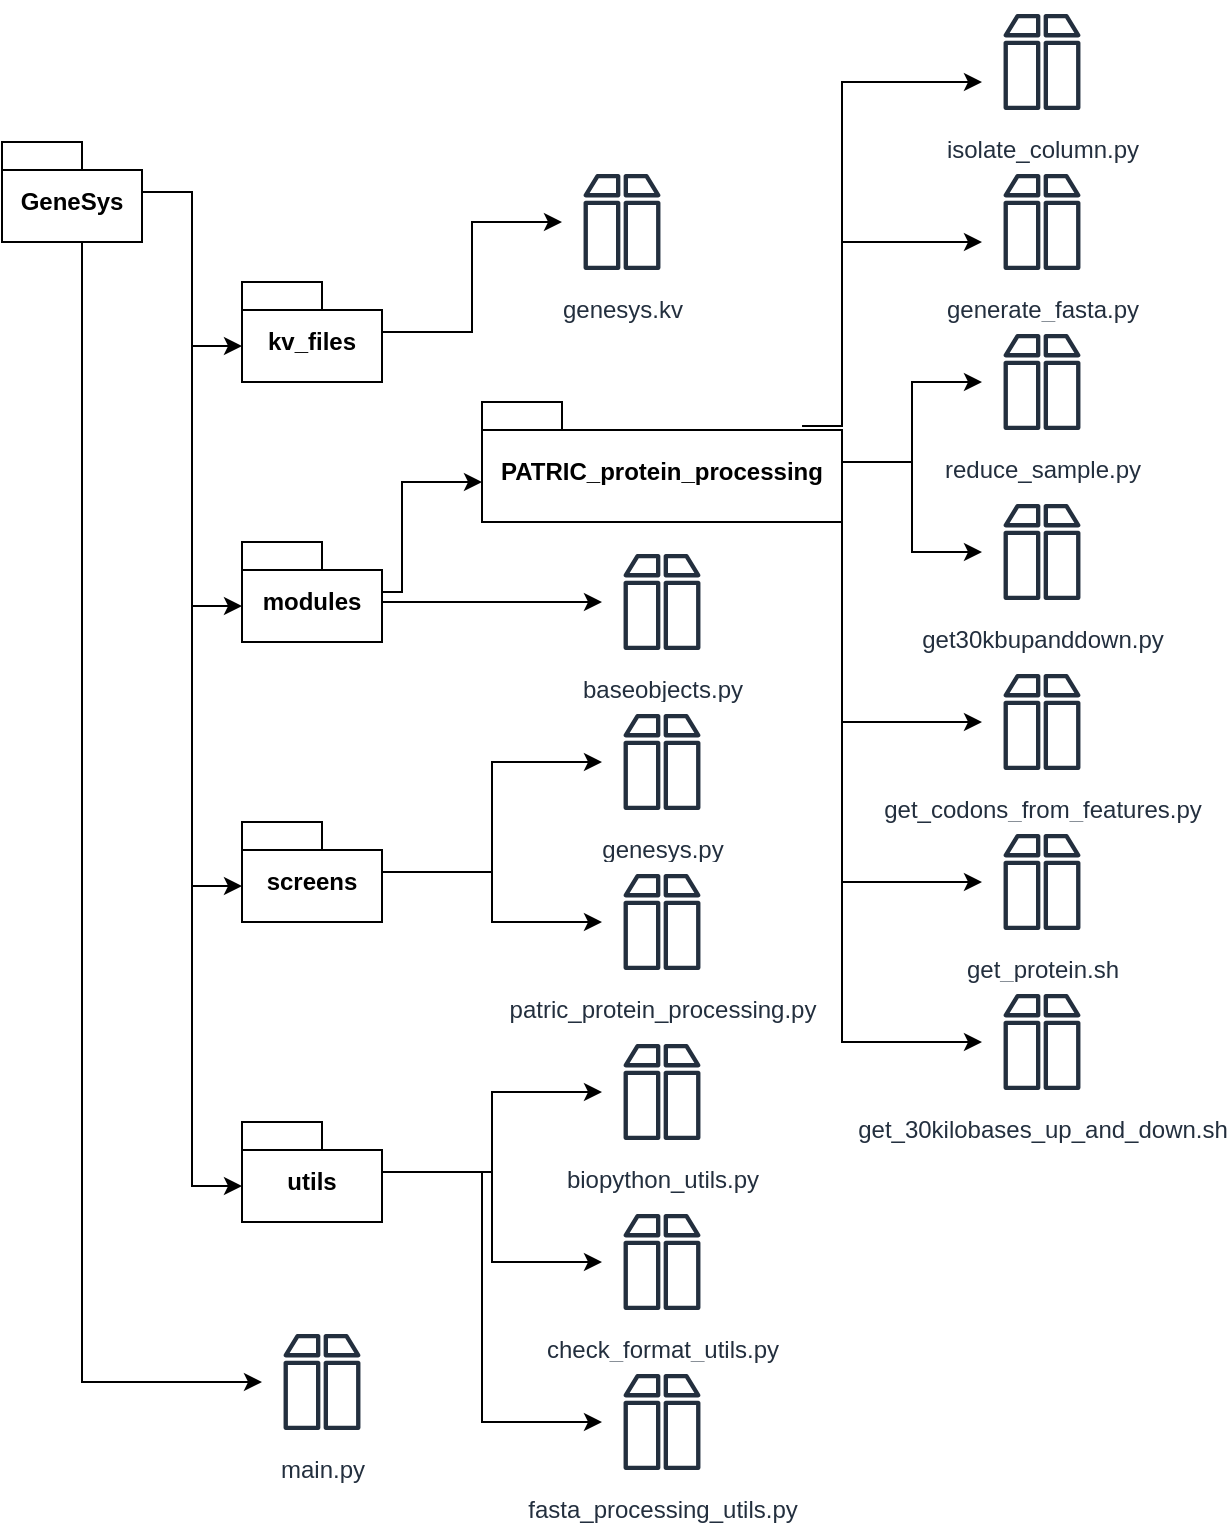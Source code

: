<mxfile version="24.7.7">
  <diagram name="Página-1" id="bTVbce5UXaawZTKoMy5Q">
    <mxGraphModel dx="1002" dy="579" grid="1" gridSize="10" guides="1" tooltips="1" connect="1" arrows="1" fold="1" page="1" pageScale="1" pageWidth="827" pageHeight="1169" math="0" shadow="0">
      <root>
        <mxCell id="0" />
        <mxCell id="1" parent="0" />
        <mxCell id="QzpNQK9qibOXROxECk2D-12" style="edgeStyle=orthogonalEdgeStyle;rounded=0;orthogonalLoop=1;jettySize=auto;html=1;" edge="1" parent="1" target="QzpNQK9qibOXROxECk2D-7">
          <mxGeometry relative="1" as="geometry">
            <mxPoint x="180" y="100" as="sourcePoint" />
            <mxPoint x="235" y="580" as="targetPoint" />
            <Array as="points">
              <mxPoint x="200" y="100" />
              <mxPoint x="200" y="700" />
            </Array>
          </mxGeometry>
        </mxCell>
        <mxCell id="QzpNQK9qibOXROxECk2D-1" value="GeneSys" style="shape=folder;fontStyle=1;spacingTop=10;tabWidth=40;tabHeight=14;tabPosition=left;html=1;whiteSpace=wrap;" vertex="1" parent="1">
          <mxGeometry x="160" y="80" width="70" height="50" as="geometry" />
        </mxCell>
        <mxCell id="QzpNQK9qibOXROxECk2D-2" value="genesys.kv" style="sketch=0;outlineConnect=0;fontColor=#232F3E;gradientColor=none;strokeColor=#232F3E;fillColor=#ffffff;dashed=0;verticalLabelPosition=bottom;verticalAlign=top;align=center;html=1;fontSize=12;fontStyle=0;aspect=fixed;shape=mxgraph.aws4.resourceIcon;resIcon=mxgraph.aws4.archive;" vertex="1" parent="1">
          <mxGeometry x="440" y="90" width="60" height="60" as="geometry" />
        </mxCell>
        <mxCell id="QzpNQK9qibOXROxECk2D-13" style="edgeStyle=orthogonalEdgeStyle;rounded=0;orthogonalLoop=1;jettySize=auto;html=1;" edge="1" parent="1" source="QzpNQK9qibOXROxECk2D-3" target="QzpNQK9qibOXROxECk2D-2">
          <mxGeometry relative="1" as="geometry" />
        </mxCell>
        <mxCell id="QzpNQK9qibOXROxECk2D-3" value="&lt;div&gt;kv_files&lt;/div&gt;" style="shape=folder;fontStyle=1;spacingTop=10;tabWidth=40;tabHeight=14;tabPosition=left;html=1;whiteSpace=wrap;" vertex="1" parent="1">
          <mxGeometry x="280" y="150" width="70" height="50" as="geometry" />
        </mxCell>
        <mxCell id="QzpNQK9qibOXROxECk2D-16" style="edgeStyle=orthogonalEdgeStyle;rounded=0;orthogonalLoop=1;jettySize=auto;html=1;" edge="1" parent="1" source="QzpNQK9qibOXROxECk2D-4" target="QzpNQK9qibOXROxECk2D-14">
          <mxGeometry relative="1" as="geometry">
            <Array as="points">
              <mxPoint x="360" y="305" />
              <mxPoint x="360" y="250" />
            </Array>
          </mxGeometry>
        </mxCell>
        <mxCell id="QzpNQK9qibOXROxECk2D-17" style="edgeStyle=orthogonalEdgeStyle;rounded=0;orthogonalLoop=1;jettySize=auto;html=1;" edge="1" parent="1" source="QzpNQK9qibOXROxECk2D-4" target="QzpNQK9qibOXROxECk2D-15">
          <mxGeometry relative="1" as="geometry">
            <Array as="points">
              <mxPoint x="380" y="310" />
              <mxPoint x="380" y="310" />
            </Array>
          </mxGeometry>
        </mxCell>
        <mxCell id="QzpNQK9qibOXROxECk2D-4" value="modules" style="shape=folder;fontStyle=1;spacingTop=10;tabWidth=40;tabHeight=14;tabPosition=left;html=1;whiteSpace=wrap;" vertex="1" parent="1">
          <mxGeometry x="280" y="280" width="70" height="50" as="geometry" />
        </mxCell>
        <mxCell id="QzpNQK9qibOXROxECk2D-36" style="edgeStyle=orthogonalEdgeStyle;rounded=0;orthogonalLoop=1;jettySize=auto;html=1;" edge="1" parent="1" source="QzpNQK9qibOXROxECk2D-5" target="QzpNQK9qibOXROxECk2D-34">
          <mxGeometry relative="1" as="geometry" />
        </mxCell>
        <mxCell id="QzpNQK9qibOXROxECk2D-37" style="edgeStyle=orthogonalEdgeStyle;rounded=0;orthogonalLoop=1;jettySize=auto;html=1;" edge="1" parent="1" source="QzpNQK9qibOXROxECk2D-5" target="QzpNQK9qibOXROxECk2D-35">
          <mxGeometry relative="1" as="geometry" />
        </mxCell>
        <mxCell id="QzpNQK9qibOXROxECk2D-5" value="screens" style="shape=folder;fontStyle=1;spacingTop=10;tabWidth=40;tabHeight=14;tabPosition=left;html=1;whiteSpace=wrap;" vertex="1" parent="1">
          <mxGeometry x="280" y="420" width="70" height="50" as="geometry" />
        </mxCell>
        <mxCell id="QzpNQK9qibOXROxECk2D-41" style="edgeStyle=orthogonalEdgeStyle;rounded=0;orthogonalLoop=1;jettySize=auto;html=1;" edge="1" parent="1" source="QzpNQK9qibOXROxECk2D-6" target="QzpNQK9qibOXROxECk2D-38">
          <mxGeometry relative="1" as="geometry" />
        </mxCell>
        <mxCell id="QzpNQK9qibOXROxECk2D-42" style="edgeStyle=orthogonalEdgeStyle;rounded=0;orthogonalLoop=1;jettySize=auto;html=1;" edge="1" parent="1" source="QzpNQK9qibOXROxECk2D-6" target="QzpNQK9qibOXROxECk2D-39">
          <mxGeometry relative="1" as="geometry" />
        </mxCell>
        <mxCell id="QzpNQK9qibOXROxECk2D-45" style="edgeStyle=orthogonalEdgeStyle;rounded=0;orthogonalLoop=1;jettySize=auto;html=1;" edge="1" parent="1" source="QzpNQK9qibOXROxECk2D-6" target="QzpNQK9qibOXROxECk2D-40">
          <mxGeometry relative="1" as="geometry">
            <Array as="points">
              <mxPoint x="400" y="595" />
              <mxPoint x="400" y="720" />
            </Array>
          </mxGeometry>
        </mxCell>
        <mxCell id="QzpNQK9qibOXROxECk2D-6" value="utils" style="shape=folder;fontStyle=1;spacingTop=10;tabWidth=40;tabHeight=14;tabPosition=left;html=1;whiteSpace=wrap;" vertex="1" parent="1">
          <mxGeometry x="280" y="570" width="70" height="50" as="geometry" />
        </mxCell>
        <mxCell id="QzpNQK9qibOXROxECk2D-7" value="&lt;div&gt;main.py&lt;/div&gt;" style="sketch=0;outlineConnect=0;fontColor=#232F3E;gradientColor=none;strokeColor=#232F3E;fillColor=#ffffff;dashed=0;verticalLabelPosition=bottom;verticalAlign=top;align=center;html=1;fontSize=12;fontStyle=0;aspect=fixed;shape=mxgraph.aws4.resourceIcon;resIcon=mxgraph.aws4.archive;" vertex="1" parent="1">
          <mxGeometry x="290" y="670" width="60" height="60" as="geometry" />
        </mxCell>
        <mxCell id="QzpNQK9qibOXROxECk2D-8" style="edgeStyle=orthogonalEdgeStyle;rounded=0;orthogonalLoop=1;jettySize=auto;html=1;entryX=0;entryY=0;entryDx=0;entryDy=32;entryPerimeter=0;" edge="1" parent="1" source="QzpNQK9qibOXROxECk2D-1" target="QzpNQK9qibOXROxECk2D-3">
          <mxGeometry relative="1" as="geometry" />
        </mxCell>
        <mxCell id="QzpNQK9qibOXROxECk2D-9" style="edgeStyle=orthogonalEdgeStyle;rounded=0;orthogonalLoop=1;jettySize=auto;html=1;entryX=0;entryY=0;entryDx=0;entryDy=32;entryPerimeter=0;" edge="1" parent="1" source="QzpNQK9qibOXROxECk2D-1" target="QzpNQK9qibOXROxECk2D-4">
          <mxGeometry relative="1" as="geometry" />
        </mxCell>
        <mxCell id="QzpNQK9qibOXROxECk2D-10" style="edgeStyle=orthogonalEdgeStyle;rounded=0;orthogonalLoop=1;jettySize=auto;html=1;entryX=0;entryY=0;entryDx=0;entryDy=32;entryPerimeter=0;" edge="1" parent="1" source="QzpNQK9qibOXROxECk2D-1" target="QzpNQK9qibOXROxECk2D-5">
          <mxGeometry relative="1" as="geometry" />
        </mxCell>
        <mxCell id="QzpNQK9qibOXROxECk2D-11" style="edgeStyle=orthogonalEdgeStyle;rounded=0;orthogonalLoop=1;jettySize=auto;html=1;entryX=0;entryY=0;entryDx=0;entryDy=32;entryPerimeter=0;" edge="1" parent="1" source="QzpNQK9qibOXROxECk2D-1" target="QzpNQK9qibOXROxECk2D-6">
          <mxGeometry relative="1" as="geometry" />
        </mxCell>
        <mxCell id="QzpNQK9qibOXROxECk2D-26" style="edgeStyle=orthogonalEdgeStyle;rounded=0;orthogonalLoop=1;jettySize=auto;html=1;exitX=0.889;exitY=0.2;exitDx=0;exitDy=0;exitPerimeter=0;" edge="1" parent="1" source="QzpNQK9qibOXROxECk2D-14" target="QzpNQK9qibOXROxECk2D-24">
          <mxGeometry relative="1" as="geometry">
            <Array as="points">
              <mxPoint x="580" y="222" />
              <mxPoint x="580" y="50" />
            </Array>
          </mxGeometry>
        </mxCell>
        <mxCell id="QzpNQK9qibOXROxECk2D-27" style="edgeStyle=orthogonalEdgeStyle;rounded=0;orthogonalLoop=1;jettySize=auto;html=1;" edge="1" parent="1" source="QzpNQK9qibOXROxECk2D-14" target="QzpNQK9qibOXROxECk2D-18">
          <mxGeometry relative="1" as="geometry">
            <Array as="points">
              <mxPoint x="580" y="130" />
            </Array>
          </mxGeometry>
        </mxCell>
        <mxCell id="QzpNQK9qibOXROxECk2D-28" style="edgeStyle=orthogonalEdgeStyle;rounded=0;orthogonalLoop=1;jettySize=auto;html=1;" edge="1" parent="1" source="QzpNQK9qibOXROxECk2D-14" target="QzpNQK9qibOXROxECk2D-19">
          <mxGeometry relative="1" as="geometry" />
        </mxCell>
        <mxCell id="QzpNQK9qibOXROxECk2D-29" style="edgeStyle=orthogonalEdgeStyle;rounded=0;orthogonalLoop=1;jettySize=auto;html=1;" edge="1" parent="1" source="QzpNQK9qibOXROxECk2D-14" target="QzpNQK9qibOXROxECk2D-20">
          <mxGeometry relative="1" as="geometry" />
        </mxCell>
        <mxCell id="QzpNQK9qibOXROxECk2D-30" style="edgeStyle=orthogonalEdgeStyle;rounded=0;orthogonalLoop=1;jettySize=auto;html=1;" edge="1" parent="1" source="QzpNQK9qibOXROxECk2D-14" target="QzpNQK9qibOXROxECk2D-21">
          <mxGeometry relative="1" as="geometry">
            <Array as="points">
              <mxPoint x="580" y="370" />
            </Array>
          </mxGeometry>
        </mxCell>
        <mxCell id="QzpNQK9qibOXROxECk2D-31" style="edgeStyle=orthogonalEdgeStyle;rounded=0;orthogonalLoop=1;jettySize=auto;html=1;" edge="1" parent="1" source="QzpNQK9qibOXROxECk2D-14" target="QzpNQK9qibOXROxECk2D-22">
          <mxGeometry relative="1" as="geometry">
            <Array as="points">
              <mxPoint x="580" y="450" />
            </Array>
          </mxGeometry>
        </mxCell>
        <mxCell id="QzpNQK9qibOXROxECk2D-33" style="edgeStyle=orthogonalEdgeStyle;rounded=0;orthogonalLoop=1;jettySize=auto;html=1;" edge="1" parent="1" source="QzpNQK9qibOXROxECk2D-14" target="QzpNQK9qibOXROxECk2D-23">
          <mxGeometry relative="1" as="geometry">
            <Array as="points">
              <mxPoint x="580" y="530" />
            </Array>
          </mxGeometry>
        </mxCell>
        <mxCell id="QzpNQK9qibOXROxECk2D-14" value="PATRIC_protein_processing" style="shape=folder;fontStyle=1;spacingTop=10;tabWidth=40;tabHeight=14;tabPosition=left;html=1;whiteSpace=wrap;" vertex="1" parent="1">
          <mxGeometry x="400" y="210" width="180" height="60" as="geometry" />
        </mxCell>
        <mxCell id="QzpNQK9qibOXROxECk2D-15" value="baseobjects.py" style="sketch=0;outlineConnect=0;fontColor=#232F3E;gradientColor=none;strokeColor=#232F3E;fillColor=#ffffff;dashed=0;verticalLabelPosition=bottom;verticalAlign=top;align=center;html=1;fontSize=12;fontStyle=0;aspect=fixed;shape=mxgraph.aws4.resourceIcon;resIcon=mxgraph.aws4.archive;" vertex="1" parent="1">
          <mxGeometry x="460" y="280" width="60" height="60" as="geometry" />
        </mxCell>
        <mxCell id="QzpNQK9qibOXROxECk2D-18" value="generate_fasta.py" style="sketch=0;outlineConnect=0;fontColor=#232F3E;gradientColor=none;strokeColor=#232F3E;fillColor=#ffffff;dashed=0;verticalLabelPosition=bottom;verticalAlign=top;align=center;html=1;fontSize=12;fontStyle=0;aspect=fixed;shape=mxgraph.aws4.resourceIcon;resIcon=mxgraph.aws4.archive;" vertex="1" parent="1">
          <mxGeometry x="650" y="90" width="60" height="60" as="geometry" />
        </mxCell>
        <mxCell id="QzpNQK9qibOXROxECk2D-19" value="reduce_sample.py" style="sketch=0;outlineConnect=0;fontColor=#232F3E;gradientColor=none;strokeColor=#232F3E;fillColor=#ffffff;dashed=0;verticalLabelPosition=bottom;verticalAlign=top;align=center;html=1;fontSize=12;fontStyle=0;aspect=fixed;shape=mxgraph.aws4.resourceIcon;resIcon=mxgraph.aws4.archive;" vertex="1" parent="1">
          <mxGeometry x="650" y="170" width="60" height="60" as="geometry" />
        </mxCell>
        <mxCell id="QzpNQK9qibOXROxECk2D-20" value="get30kbupanddown.py" style="sketch=0;outlineConnect=0;fontColor=#232F3E;gradientColor=none;strokeColor=#232F3E;fillColor=#ffffff;dashed=0;verticalLabelPosition=bottom;verticalAlign=top;align=center;html=1;fontSize=12;fontStyle=0;aspect=fixed;shape=mxgraph.aws4.resourceIcon;resIcon=mxgraph.aws4.archive;" vertex="1" parent="1">
          <mxGeometry x="650" y="255" width="60" height="60" as="geometry" />
        </mxCell>
        <mxCell id="QzpNQK9qibOXROxECk2D-21" value="get_codons_from_features.py" style="sketch=0;outlineConnect=0;fontColor=#232F3E;gradientColor=none;strokeColor=#232F3E;fillColor=#ffffff;dashed=0;verticalLabelPosition=bottom;verticalAlign=top;align=center;html=1;fontSize=12;fontStyle=0;aspect=fixed;shape=mxgraph.aws4.resourceIcon;resIcon=mxgraph.aws4.archive;" vertex="1" parent="1">
          <mxGeometry x="650" y="340" width="60" height="60" as="geometry" />
        </mxCell>
        <mxCell id="QzpNQK9qibOXROxECk2D-22" value="get_protein.sh" style="sketch=0;outlineConnect=0;fontColor=#232F3E;gradientColor=none;strokeColor=#232F3E;fillColor=#ffffff;dashed=0;verticalLabelPosition=bottom;verticalAlign=top;align=center;html=1;fontSize=12;fontStyle=0;aspect=fixed;shape=mxgraph.aws4.resourceIcon;resIcon=mxgraph.aws4.archive;" vertex="1" parent="1">
          <mxGeometry x="650" y="420" width="60" height="60" as="geometry" />
        </mxCell>
        <mxCell id="QzpNQK9qibOXROxECk2D-23" value="get_30kilobases_up_and_down.sh" style="sketch=0;outlineConnect=0;fontColor=#232F3E;gradientColor=none;strokeColor=#232F3E;fillColor=#ffffff;dashed=0;verticalLabelPosition=bottom;verticalAlign=top;align=center;html=1;fontSize=12;fontStyle=0;aspect=fixed;shape=mxgraph.aws4.resourceIcon;resIcon=mxgraph.aws4.archive;" vertex="1" parent="1">
          <mxGeometry x="650" y="500" width="60" height="60" as="geometry" />
        </mxCell>
        <mxCell id="QzpNQK9qibOXROxECk2D-24" value="isolate_column.py" style="sketch=0;outlineConnect=0;fontColor=#232F3E;gradientColor=none;strokeColor=#232F3E;fillColor=#ffffff;dashed=0;verticalLabelPosition=bottom;verticalAlign=top;align=center;html=1;fontSize=12;fontStyle=0;aspect=fixed;shape=mxgraph.aws4.resourceIcon;resIcon=mxgraph.aws4.archive;" vertex="1" parent="1">
          <mxGeometry x="650" y="10" width="60" height="60" as="geometry" />
        </mxCell>
        <mxCell id="QzpNQK9qibOXROxECk2D-34" value="genesys.py" style="sketch=0;outlineConnect=0;fontColor=#232F3E;gradientColor=none;strokeColor=#232F3E;fillColor=#ffffff;dashed=0;verticalLabelPosition=bottom;verticalAlign=top;align=center;html=1;fontSize=12;fontStyle=0;aspect=fixed;shape=mxgraph.aws4.resourceIcon;resIcon=mxgraph.aws4.archive;" vertex="1" parent="1">
          <mxGeometry x="460" y="360" width="60" height="60" as="geometry" />
        </mxCell>
        <mxCell id="QzpNQK9qibOXROxECk2D-35" value="patric_protein_processing.py" style="sketch=0;outlineConnect=0;fontColor=#232F3E;gradientColor=none;strokeColor=#232F3E;fillColor=#ffffff;dashed=0;verticalLabelPosition=bottom;verticalAlign=top;align=center;html=1;fontSize=12;fontStyle=0;aspect=fixed;shape=mxgraph.aws4.resourceIcon;resIcon=mxgraph.aws4.archive;" vertex="1" parent="1">
          <mxGeometry x="460" y="440" width="60" height="60" as="geometry" />
        </mxCell>
        <mxCell id="QzpNQK9qibOXROxECk2D-38" value="biopython_utils.py" style="sketch=0;outlineConnect=0;fontColor=#232F3E;gradientColor=none;strokeColor=#232F3E;fillColor=#ffffff;dashed=0;verticalLabelPosition=bottom;verticalAlign=top;align=center;html=1;fontSize=12;fontStyle=0;aspect=fixed;shape=mxgraph.aws4.resourceIcon;resIcon=mxgraph.aws4.archive;" vertex="1" parent="1">
          <mxGeometry x="460" y="525" width="60" height="60" as="geometry" />
        </mxCell>
        <mxCell id="QzpNQK9qibOXROxECk2D-39" value="check_format_utils.py" style="sketch=0;outlineConnect=0;fontColor=#232F3E;gradientColor=none;strokeColor=#232F3E;fillColor=#ffffff;dashed=0;verticalLabelPosition=bottom;verticalAlign=top;align=center;html=1;fontSize=12;fontStyle=0;aspect=fixed;shape=mxgraph.aws4.resourceIcon;resIcon=mxgraph.aws4.archive;" vertex="1" parent="1">
          <mxGeometry x="460" y="610" width="60" height="60" as="geometry" />
        </mxCell>
        <mxCell id="QzpNQK9qibOXROxECk2D-40" value="fasta_processing_utils.py" style="sketch=0;outlineConnect=0;fontColor=#232F3E;gradientColor=none;strokeColor=#232F3E;fillColor=#ffffff;dashed=0;verticalLabelPosition=bottom;verticalAlign=top;align=center;html=1;fontSize=12;fontStyle=0;aspect=fixed;shape=mxgraph.aws4.resourceIcon;resIcon=mxgraph.aws4.archive;" vertex="1" parent="1">
          <mxGeometry x="460" y="690" width="60" height="60" as="geometry" />
        </mxCell>
      </root>
    </mxGraphModel>
  </diagram>
</mxfile>
